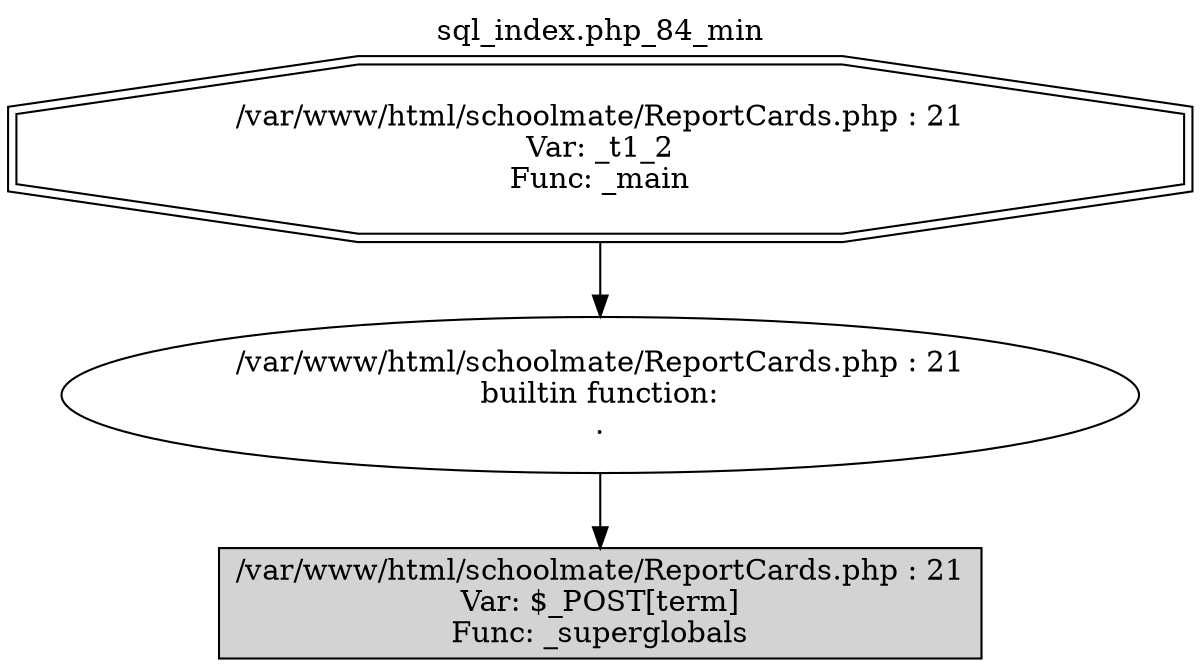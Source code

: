 digraph cfg {
  label="sql_index.php_84_min";
  labelloc=t;
  n1 [shape=doubleoctagon, label="/var/www/html/schoolmate/ReportCards.php : 21\nVar: _t1_2\nFunc: _main\n"];
  n2 [shape=ellipse, label="/var/www/html/schoolmate/ReportCards.php : 21\nbuiltin function:\n.\n"];
  n3 [shape=box, label="/var/www/html/schoolmate/ReportCards.php : 21\nVar: $_POST[term]\nFunc: _superglobals\n",style=filled];
  n1 -> n2;
  n2 -> n3;
}
